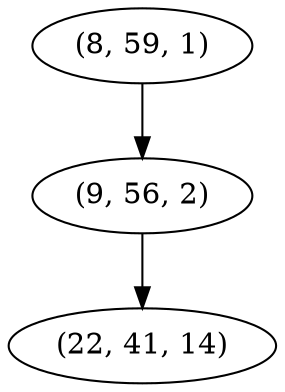digraph tree {
    "(8, 59, 1)";
    "(9, 56, 2)";
    "(22, 41, 14)";
    "(8, 59, 1)" -> "(9, 56, 2)";
    "(9, 56, 2)" -> "(22, 41, 14)";
}
